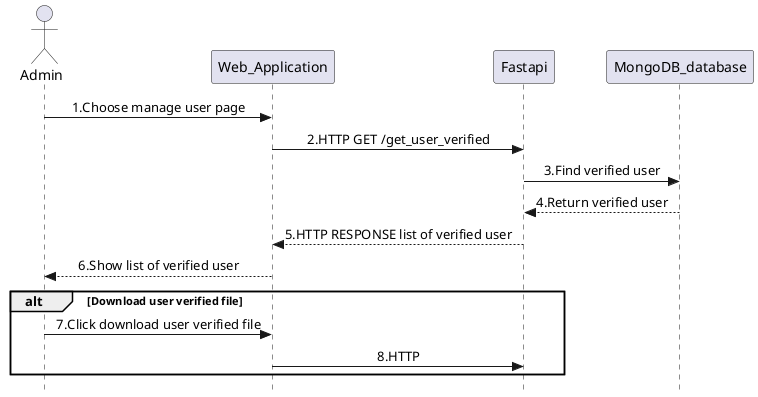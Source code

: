 @startuml Roof_Surface_Admin_deleteUser
skinparam Style strictuml
skinparam SequenceMessageAlignment center
actor Admin as admin
participant Web_Application as web_app
participant Fastapi as fastapi
participant MongoDB_database as base
admin -> web_app : 1.Choose manage user page
web_app -> fastapi : 2.HTTP GET /get_user_verified
fastapi -> base : 3.Find verified user
base --> fastapi : 4.Return verified user
fastapi --> web_app : 5.HTTP RESPONSE list of verified user
web_app --> admin : 6.Show list of verified user
alt Download user verified file
admin -> web_app : 7.Click download user verified file
web_app -> fastapi : 8.HTTP
end
@enduml